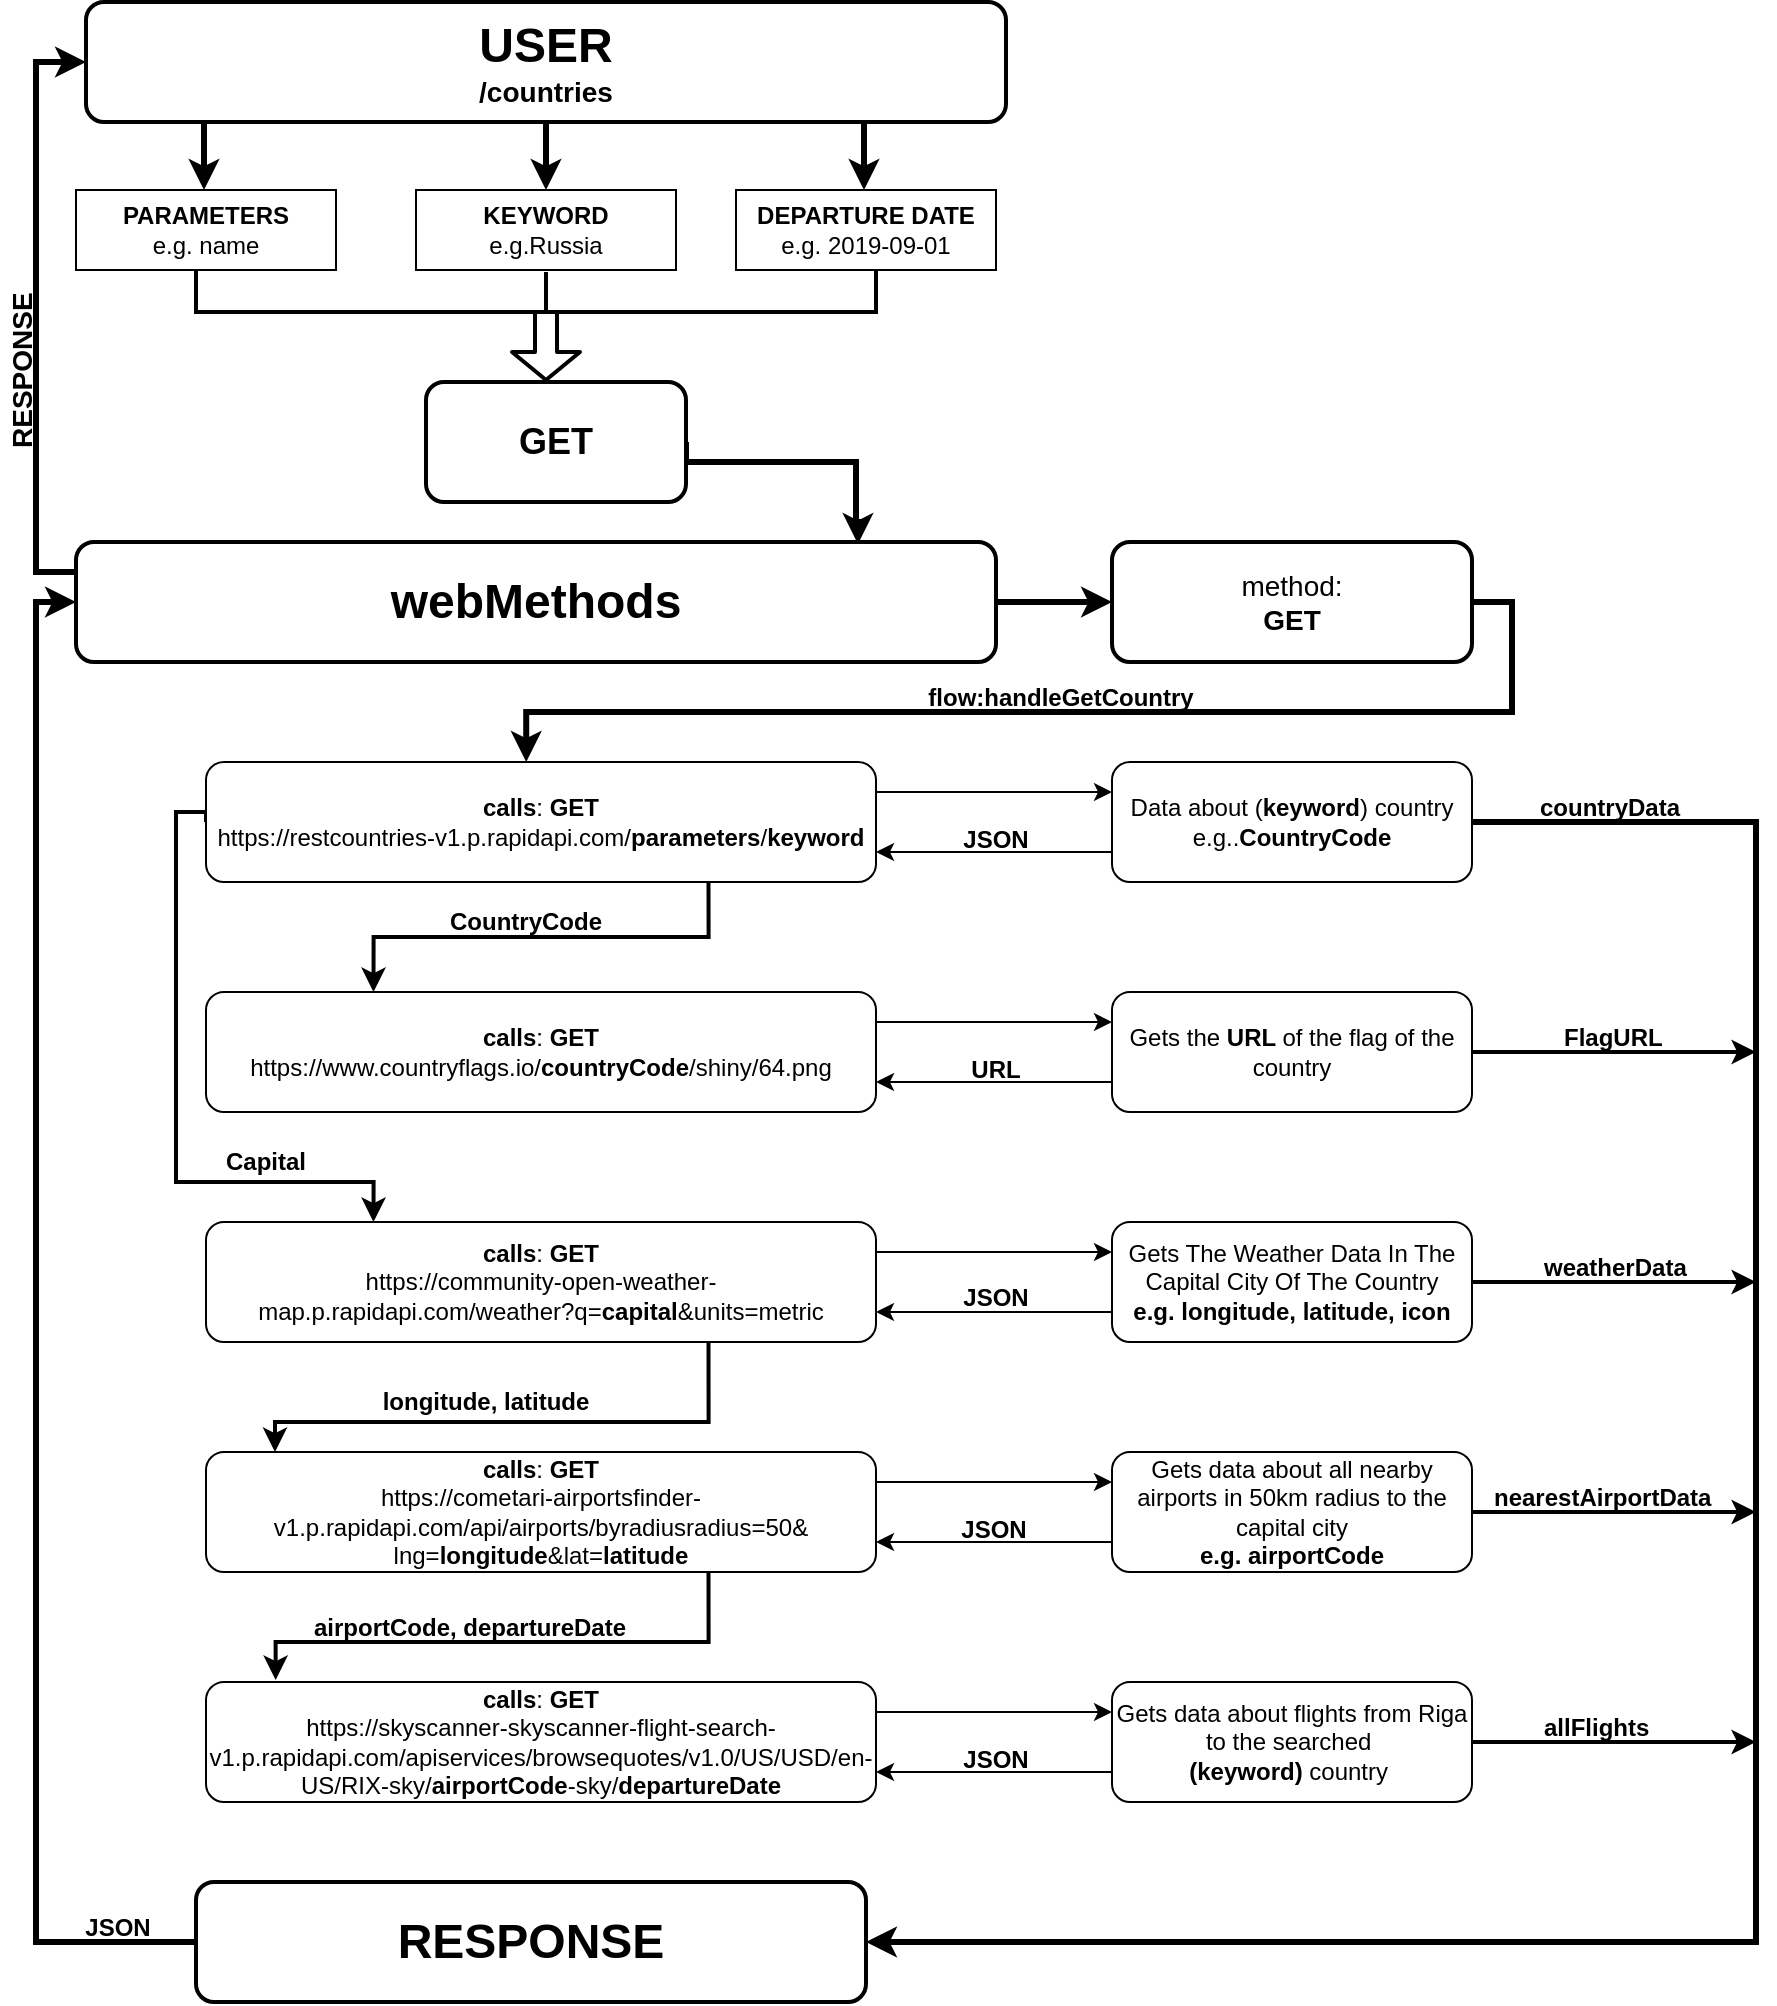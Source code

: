 <mxfile version="11.2.1" type="device" pages="1"><diagram id="ODnP3bsLy9KbO-DrQVtR" name="Page-1"><mxGraphModel dx="1182" dy="1834" grid="1" gridSize="10" guides="1" tooltips="1" connect="1" arrows="1" fold="1" page="1" pageScale="1" pageWidth="850" pageHeight="1100" math="0" shadow="0"><root><mxCell id="0"/><mxCell id="1" parent="0"/><mxCell id="Mj42kx7gsax54CaRsXMv-230" style="edgeStyle=orthogonalEdgeStyle;rounded=0;orthogonalLoop=1;jettySize=auto;html=1;exitX=0.5;exitY=1;exitDx=0;exitDy=0;entryX=0.5;entryY=0;entryDx=0;entryDy=0;strokeColor=#000000;strokeWidth=3;" parent="1" source="Mj42kx7gsax54CaRsXMv-1" target="Mj42kx7gsax54CaRsXMv-11" edge="1"><mxGeometry relative="1" as="geometry"/></mxCell><mxCell id="Mj42kx7gsax54CaRsXMv-1" value="&lt;font&gt;&lt;b&gt;&lt;span style=&quot;font-size: 24px&quot;&gt;USER&lt;/span&gt;&lt;br&gt;&lt;font style=&quot;font-size: 14px&quot;&gt;/countries&lt;/font&gt;&lt;br&gt;&lt;/b&gt;&lt;/font&gt;" style="rounded=1;whiteSpace=wrap;html=1;strokeWidth=2;" parent="1" vertex="1"><mxGeometry x="205" y="-100" width="460" height="60" as="geometry"/></mxCell><mxCell id="Mj42kx7gsax54CaRsXMv-240" style="edgeStyle=orthogonalEdgeStyle;rounded=0;orthogonalLoop=1;jettySize=auto;html=1;exitX=1;exitY=0.5;exitDx=0;exitDy=0;strokeColor=#000000;strokeWidth=3;entryX=0.85;entryY=0.017;entryDx=0;entryDy=0;entryPerimeter=0;" parent="1" source="Mj42kx7gsax54CaRsXMv-8" target="Mj42kx7gsax54CaRsXMv-74" edge="1"><mxGeometry relative="1" as="geometry"><mxPoint x="570" y="160" as="targetPoint"/><Array as="points"><mxPoint x="590" y="130"/><mxPoint x="590" y="160"/><mxPoint x="591" y="160"/></Array></mxGeometry></mxCell><mxCell id="Mj42kx7gsax54CaRsXMv-8" value="&lt;font style=&quot;font-size: 18px&quot;&gt;&lt;b&gt;GET&lt;/b&gt;&lt;/font&gt;" style="rounded=1;whiteSpace=wrap;html=1;strokeWidth=2;" parent="1" vertex="1"><mxGeometry x="375" y="90" width="130" height="60" as="geometry"/></mxCell><mxCell id="Mj42kx7gsax54CaRsXMv-10" value="&lt;font style=&quot;font-size: 12px&quot;&gt;&lt;b&gt;PARAMETERS&lt;br&gt;&lt;/b&gt;e.g. name&lt;/font&gt;" style="rounded=0;whiteSpace=wrap;html=1;" parent="1" vertex="1"><mxGeometry x="200" y="-6" width="130" height="40" as="geometry"/></mxCell><mxCell id="Mj42kx7gsax54CaRsXMv-11" value="&lt;b&gt;KEYWORD&lt;br&gt;&lt;/b&gt;e.g.Russia" style="rounded=0;whiteSpace=wrap;html=1;" parent="1" vertex="1"><mxGeometry x="370" y="-6" width="130" height="40" as="geometry"/></mxCell><mxCell id="Mj42kx7gsax54CaRsXMv-228" value="&lt;b&gt;DEPARTURE DATE&lt;br&gt;&lt;/b&gt;e.g. 2019-09-01" style="rounded=0;whiteSpace=wrap;html=1;" parent="1" vertex="1"><mxGeometry x="530" y="-6" width="130" height="40" as="geometry"/></mxCell><mxCell id="Mj42kx7gsax54CaRsXMv-106" style="edgeStyle=orthogonalEdgeStyle;rounded=0;orthogonalLoop=1;jettySize=auto;html=1;exitX=1;exitY=0.5;exitDx=0;exitDy=0;entryX=0.478;entryY=0;entryDx=0;entryDy=0;entryPerimeter=0;fillColor=#fff2cc;strokeColor=#000000;strokeWidth=3;" parent="1" source="Mj42kx7gsax54CaRsXMv-47" target="Mj42kx7gsax54CaRsXMv-81" edge="1"><mxGeometry relative="1" as="geometry"/></mxCell><mxCell id="Mj42kx7gsax54CaRsXMv-47" value="&lt;font style=&quot;font-size: 14px&quot;&gt;method:&lt;br&gt;&lt;b&gt;GET&lt;/b&gt;&lt;/font&gt;" style="rounded=1;whiteSpace=wrap;html=1;strokeWidth=2;" parent="1" vertex="1"><mxGeometry x="718" y="170" width="180" height="60" as="geometry"/></mxCell><mxCell id="Mj42kx7gsax54CaRsXMv-111" style="edgeStyle=orthogonalEdgeStyle;rounded=0;orthogonalLoop=1;jettySize=auto;html=1;exitX=0;exitY=0.5;exitDx=0;exitDy=0;entryX=0.25;entryY=0;entryDx=0;entryDy=0;strokeWidth=2;" parent="1" source="Mj42kx7gsax54CaRsXMv-81" target="Mj42kx7gsax54CaRsXMv-100" edge="1"><mxGeometry relative="1" as="geometry"><mxPoint x="428" y="490" as="targetPoint"/><Array as="points"><mxPoint x="265" y="305"/><mxPoint x="250" y="305"/><mxPoint x="250" y="490"/><mxPoint x="349" y="490"/></Array></mxGeometry></mxCell><mxCell id="Mj42kx7gsax54CaRsXMv-129" style="edgeStyle=orthogonalEdgeStyle;rounded=0;orthogonalLoop=1;jettySize=auto;html=1;exitX=0.75;exitY=1;exitDx=0;exitDy=0;entryX=0.25;entryY=0;entryDx=0;entryDy=0;strokeWidth=2;" parent="1" source="Mj42kx7gsax54CaRsXMv-81" target="Mj42kx7gsax54CaRsXMv-88" edge="1"><mxGeometry relative="1" as="geometry"><mxPoint x="340" y="400" as="targetPoint"/></mxGeometry></mxCell><mxCell id="Mj42kx7gsax54CaRsXMv-147" style="edgeStyle=orthogonalEdgeStyle;rounded=0;orthogonalLoop=1;jettySize=auto;html=1;exitX=1;exitY=0.25;exitDx=0;exitDy=0;entryX=0;entryY=0.25;entryDx=0;entryDy=0;" parent="1" source="Mj42kx7gsax54CaRsXMv-81" target="Mj42kx7gsax54CaRsXMv-52" edge="1"><mxGeometry relative="1" as="geometry"/></mxCell><mxCell id="Mj42kx7gsax54CaRsXMv-81" value="&lt;b&gt;calls&lt;/b&gt;: &lt;b&gt;GET&lt;/b&gt;&lt;br&gt;https://restcountries-v1.p.rapidapi.com/&lt;b&gt;parameters&lt;/b&gt;/&lt;b&gt;keyword&lt;/b&gt;" style="rounded=1;whiteSpace=wrap;html=1;" parent="1" vertex="1"><mxGeometry x="265" y="280" width="335" height="60" as="geometry"/></mxCell><mxCell id="Mj42kx7gsax54CaRsXMv-93" style="edgeStyle=orthogonalEdgeStyle;rounded=0;orthogonalLoop=1;jettySize=auto;html=1;exitX=1;exitY=0.25;exitDx=0;exitDy=0;entryX=0;entryY=0.25;entryDx=0;entryDy=0;" parent="1" source="Mj42kx7gsax54CaRsXMv-88" target="Mj42kx7gsax54CaRsXMv-67" edge="1"><mxGeometry relative="1" as="geometry"/></mxCell><mxCell id="Mj42kx7gsax54CaRsXMv-88" value="&lt;b&gt;calls&lt;/b&gt;:&amp;nbsp;&lt;b&gt;GET&lt;br&gt;&lt;/b&gt;https://www.countryflags.io/&lt;b&gt;countryCode&lt;/b&gt;/shiny/64.png" style="rounded=1;whiteSpace=wrap;html=1;" parent="1" vertex="1"><mxGeometry x="265" y="395" width="335" height="60" as="geometry"/></mxCell><mxCell id="Mj42kx7gsax54CaRsXMv-121" style="edgeStyle=orthogonalEdgeStyle;rounded=0;orthogonalLoop=1;jettySize=auto;html=1;exitX=0.75;exitY=1;exitDx=0;exitDy=0;entryX=0.103;entryY=0;entryDx=0;entryDy=0;entryPerimeter=0;strokeWidth=2;" parent="1" source="Mj42kx7gsax54CaRsXMv-100" target="Mj42kx7gsax54CaRsXMv-117" edge="1"><mxGeometry relative="1" as="geometry"><Array as="points"><mxPoint x="516" y="610"/><mxPoint x="300" y="610"/></Array></mxGeometry></mxCell><mxCell id="Mj42kx7gsax54CaRsXMv-153" style="edgeStyle=orthogonalEdgeStyle;rounded=0;orthogonalLoop=1;jettySize=auto;html=1;exitX=1;exitY=0.25;exitDx=0;exitDy=0;entryX=0;entryY=0.25;entryDx=0;entryDy=0;" parent="1" source="Mj42kx7gsax54CaRsXMv-100" target="Mj42kx7gsax54CaRsXMv-63" edge="1"><mxGeometry relative="1" as="geometry"/></mxCell><mxCell id="Mj42kx7gsax54CaRsXMv-100" value="&lt;b&gt;calls&lt;/b&gt;:&amp;nbsp;&lt;b&gt;GET&lt;/b&gt;&lt;br&gt;https://community-open-weather-map.p.rapidapi.com/weather?q=&lt;b&gt;capital&lt;/b&gt;&amp;amp;units=metric" style="rounded=1;whiteSpace=wrap;html=1;" parent="1" vertex="1"><mxGeometry x="265" y="510" width="335" height="60" as="geometry"/></mxCell><mxCell id="Mj42kx7gsax54CaRsXMv-157" style="edgeStyle=orthogonalEdgeStyle;rounded=0;orthogonalLoop=1;jettySize=auto;html=1;exitX=1;exitY=0.25;exitDx=0;exitDy=0;entryX=0;entryY=0.25;entryDx=0;entryDy=0;" parent="1" source="Mj42kx7gsax54CaRsXMv-117" target="Mj42kx7gsax54CaRsXMv-123" edge="1"><mxGeometry relative="1" as="geometry"/></mxCell><mxCell id="Mj42kx7gsax54CaRsXMv-227" style="edgeStyle=orthogonalEdgeStyle;rounded=0;orthogonalLoop=1;jettySize=auto;html=1;exitX=0.75;exitY=1;exitDx=0;exitDy=0;entryX=0.104;entryY=-0.017;entryDx=0;entryDy=0;entryPerimeter=0;strokeColor=#000000;strokeWidth=2;" parent="1" source="Mj42kx7gsax54CaRsXMv-117" target="Mj42kx7gsax54CaRsXMv-170" edge="1"><mxGeometry relative="1" as="geometry"><Array as="points"><mxPoint x="516" y="720"/><mxPoint x="300" y="720"/></Array></mxGeometry></mxCell><mxCell id="Mj42kx7gsax54CaRsXMv-117" value="&lt;b&gt;calls&lt;/b&gt;:&amp;nbsp;&lt;b&gt;GET&lt;br&gt;&lt;/b&gt;https://cometari-airportsfinder-v1.p.rapidapi.com/api/airports/byradiusradius=50&amp;amp;&lt;br&gt;lng=&lt;b&gt;longitude&lt;/b&gt;&amp;amp;lat=&lt;b&gt;latitude&lt;/b&gt;" style="rounded=1;whiteSpace=wrap;html=1;" parent="1" vertex="1"><mxGeometry x="265" y="625" width="335" height="60" as="geometry"/></mxCell><mxCell id="Mj42kx7gsax54CaRsXMv-174" style="edgeStyle=orthogonalEdgeStyle;rounded=0;orthogonalLoop=1;jettySize=auto;html=1;exitX=1;exitY=0.25;exitDx=0;exitDy=0;entryX=0;entryY=0.25;entryDx=0;entryDy=0;" parent="1" source="Mj42kx7gsax54CaRsXMv-170" target="Mj42kx7gsax54CaRsXMv-172" edge="1"><mxGeometry relative="1" as="geometry"/></mxCell><mxCell id="Mj42kx7gsax54CaRsXMv-170" value="&lt;b&gt;calls&lt;/b&gt;:&amp;nbsp;&lt;b&gt;GET&lt;br&gt;&lt;/b&gt;https://skyscanner-skyscanner-flight-search-v1.p.rapidapi.com/apiservices/browsequotes/v1.0/US/USD/en-US/RIX-sky/&lt;b&gt;airportCode&lt;/b&gt;-sky/&lt;b&gt;departureDate&lt;/b&gt;" style="rounded=1;whiteSpace=wrap;html=1;" parent="1" vertex="1"><mxGeometry x="265" y="740" width="335" height="60" as="geometry"/></mxCell><mxCell id="Mj42kx7gsax54CaRsXMv-175" style="edgeStyle=orthogonalEdgeStyle;rounded=0;orthogonalLoop=1;jettySize=auto;html=1;exitX=0;exitY=0.75;exitDx=0;exitDy=0;entryX=1;entryY=0.75;entryDx=0;entryDy=0;" parent="1" source="Mj42kx7gsax54CaRsXMv-172" target="Mj42kx7gsax54CaRsXMv-170" edge="1"><mxGeometry relative="1" as="geometry"/></mxCell><mxCell id="Mj42kx7gsax54CaRsXMv-199" style="edgeStyle=orthogonalEdgeStyle;rounded=0;orthogonalLoop=1;jettySize=auto;html=1;exitX=1;exitY=0.5;exitDx=0;exitDy=0;strokeColor=#000000;strokeWidth=2;" parent="1" source="Mj42kx7gsax54CaRsXMv-172" edge="1"><mxGeometry relative="1" as="geometry"><mxPoint x="1040" y="770" as="targetPoint"/></mxGeometry></mxCell><mxCell id="Mj42kx7gsax54CaRsXMv-172" value="Gets data about flights from Riga to the searched&amp;nbsp;&lt;br&gt;&lt;b&gt;(keyword) &lt;/b&gt;country&amp;nbsp;" style="rounded=1;whiteSpace=wrap;html=1;" parent="1" vertex="1"><mxGeometry x="718" y="740" width="180" height="60" as="geometry"/></mxCell><mxCell id="Mj42kx7gsax54CaRsXMv-155" style="edgeStyle=orthogonalEdgeStyle;rounded=0;orthogonalLoop=1;jettySize=auto;html=1;exitX=0;exitY=0.75;exitDx=0;exitDy=0;entryX=1;entryY=0.75;entryDx=0;entryDy=0;" parent="1" source="Mj42kx7gsax54CaRsXMv-123" target="Mj42kx7gsax54CaRsXMv-117" edge="1"><mxGeometry relative="1" as="geometry"/></mxCell><mxCell id="Mj42kx7gsax54CaRsXMv-198" style="edgeStyle=orthogonalEdgeStyle;rounded=0;orthogonalLoop=1;jettySize=auto;html=1;exitX=1;exitY=0.5;exitDx=0;exitDy=0;strokeColor=#000000;strokeWidth=2;" parent="1" source="Mj42kx7gsax54CaRsXMv-123" edge="1"><mxGeometry relative="1" as="geometry"><mxPoint x="1040" y="655" as="targetPoint"/></mxGeometry></mxCell><mxCell id="Mj42kx7gsax54CaRsXMv-123" value="Gets data about all nearby airports in 50km radius to the capital city&lt;br&gt;&lt;b&gt;e.g. airportCode&lt;/b&gt;" style="rounded=1;whiteSpace=wrap;html=1;" parent="1" vertex="1"><mxGeometry x="718" y="625" width="180" height="60" as="geometry"/></mxCell><mxCell id="Mj42kx7gsax54CaRsXMv-148" style="edgeStyle=orthogonalEdgeStyle;rounded=0;orthogonalLoop=1;jettySize=auto;html=1;exitX=0;exitY=0.75;exitDx=0;exitDy=0;entryX=1;entryY=0.75;entryDx=0;entryDy=0;" parent="1" source="Mj42kx7gsax54CaRsXMv-52" target="Mj42kx7gsax54CaRsXMv-81" edge="1"><mxGeometry relative="1" as="geometry"/></mxCell><mxCell id="Mj42kx7gsax54CaRsXMv-190" style="edgeStyle=orthogonalEdgeStyle;rounded=0;orthogonalLoop=1;jettySize=auto;html=1;exitX=1;exitY=0.5;exitDx=0;exitDy=0;strokeColor=#000000;strokeWidth=3;" parent="1" source="Mj42kx7gsax54CaRsXMv-52" target="Mj42kx7gsax54CaRsXMv-211" edge="1"><mxGeometry relative="1" as="geometry"><mxPoint x="730" y="880" as="targetPoint"/><Array as="points"><mxPoint x="1040" y="310"/><mxPoint x="1040" y="870"/></Array></mxGeometry></mxCell><mxCell id="Mj42kx7gsax54CaRsXMv-52" value="Data about (&lt;b&gt;keyword&lt;/b&gt;) country&lt;br&gt;e.g..&lt;b&gt;CountryCode&lt;/b&gt;" style="rounded=1;whiteSpace=wrap;html=1;" parent="1" vertex="1"><mxGeometry x="718" y="280" width="180" height="60" as="geometry"/></mxCell><mxCell id="Mj42kx7gsax54CaRsXMv-149" style="edgeStyle=orthogonalEdgeStyle;rounded=0;orthogonalLoop=1;jettySize=auto;html=1;exitX=0;exitY=0.75;exitDx=0;exitDy=0;entryX=1;entryY=0.75;entryDx=0;entryDy=0;" parent="1" source="Mj42kx7gsax54CaRsXMv-63" target="Mj42kx7gsax54CaRsXMv-100" edge="1"><mxGeometry relative="1" as="geometry"/></mxCell><mxCell id="Mj42kx7gsax54CaRsXMv-195" style="edgeStyle=orthogonalEdgeStyle;rounded=0;orthogonalLoop=1;jettySize=auto;html=1;exitX=1;exitY=0.5;exitDx=0;exitDy=0;strokeColor=#000000;strokeWidth=2;" parent="1" source="Mj42kx7gsax54CaRsXMv-63" edge="1"><mxGeometry relative="1" as="geometry"><mxPoint x="1040" y="540" as="targetPoint"/></mxGeometry></mxCell><mxCell id="Mj42kx7gsax54CaRsXMv-63" value="Gets The Weather Data In The Capital City Of The Country&lt;br&gt;&lt;b&gt;e.g. longitude, latitude, icon&lt;/b&gt;" style="rounded=1;whiteSpace=wrap;html=1;" parent="1" vertex="1"><mxGeometry x="718" y="510" width="180" height="60" as="geometry"/></mxCell><mxCell id="Mj42kx7gsax54CaRsXMv-58" value="&lt;b&gt;CountryCode&lt;/b&gt;" style="text;html=1;strokeColor=none;fillColor=none;align=center;verticalAlign=middle;whiteSpace=wrap;rounded=0;" parent="1" vertex="1"><mxGeometry x="375" y="350" width="100" height="20" as="geometry"/></mxCell><mxCell id="Mj42kx7gsax54CaRsXMv-95" style="edgeStyle=orthogonalEdgeStyle;rounded=0;orthogonalLoop=1;jettySize=auto;html=1;exitX=0;exitY=0.75;exitDx=0;exitDy=0;entryX=1;entryY=0.75;entryDx=0;entryDy=0;" parent="1" source="Mj42kx7gsax54CaRsXMv-67" target="Mj42kx7gsax54CaRsXMv-88" edge="1"><mxGeometry relative="1" as="geometry"/></mxCell><mxCell id="Mj42kx7gsax54CaRsXMv-194" style="edgeStyle=orthogonalEdgeStyle;orthogonalLoop=1;jettySize=auto;html=1;exitX=1;exitY=0.5;exitDx=0;exitDy=0;strokeColor=#000000;curved=1;strokeWidth=2;" parent="1" source="Mj42kx7gsax54CaRsXMv-67" edge="1"><mxGeometry relative="1" as="geometry"><mxPoint x="1040" y="425" as="targetPoint"/></mxGeometry></mxCell><mxCell id="Mj42kx7gsax54CaRsXMv-67" value="Gets the &lt;b&gt;URL &lt;/b&gt;of the flag of the country" style="rounded=1;whiteSpace=wrap;html=1;" parent="1" vertex="1"><mxGeometry x="718" y="395" width="180" height="60" as="geometry"/></mxCell><mxCell id="Mj42kx7gsax54CaRsXMv-158" style="edgeStyle=orthogonalEdgeStyle;rounded=0;orthogonalLoop=1;jettySize=auto;html=1;exitX=1;exitY=0.5;exitDx=0;exitDy=0;entryX=0;entryY=0.5;entryDx=0;entryDy=0;strokeWidth=3;" parent="1" source="Mj42kx7gsax54CaRsXMv-74" target="Mj42kx7gsax54CaRsXMv-47" edge="1"><mxGeometry relative="1" as="geometry"/></mxCell><mxCell id="Mj42kx7gsax54CaRsXMv-216" style="edgeStyle=orthogonalEdgeStyle;rounded=0;orthogonalLoop=1;jettySize=auto;html=1;exitX=0;exitY=0.25;exitDx=0;exitDy=0;strokeColor=#000000;entryX=0;entryY=0.5;entryDx=0;entryDy=0;strokeWidth=3;" parent="1" source="Mj42kx7gsax54CaRsXMv-74" target="Mj42kx7gsax54CaRsXMv-1" edge="1"><mxGeometry relative="1" as="geometry"><mxPoint x="160" y="110" as="targetPoint"/><Array as="points"><mxPoint x="180" y="185"/><mxPoint x="180" y="-70"/></Array></mxGeometry></mxCell><mxCell id="Mj42kx7gsax54CaRsXMv-74" value="&lt;font style=&quot;font-size: 24px&quot;&gt;&lt;b&gt;webMethods&lt;/b&gt;&lt;/font&gt;" style="rounded=1;whiteSpace=wrap;html=1;strokeWidth=2;" parent="1" vertex="1"><mxGeometry x="200" y="170" width="460" height="60" as="geometry"/></mxCell><mxCell id="Mj42kx7gsax54CaRsXMv-114" value="&lt;b&gt;flow:handleGetCountry&lt;/b&gt;" style="text;html=1;strokeColor=none;fillColor=none;align=center;verticalAlign=middle;whiteSpace=wrap;rounded=0;flipV=1;" parent="1" vertex="1"><mxGeometry x="650" y="238" width="85" height="20" as="geometry"/></mxCell><mxCell id="Mj42kx7gsax54CaRsXMv-122" value="&lt;b&gt;longitude, latitude&lt;/b&gt;" style="text;html=1;strokeColor=none;fillColor=none;align=center;verticalAlign=middle;whiteSpace=wrap;rounded=0;" parent="1" vertex="1"><mxGeometry x="350" y="590" width="110" height="20" as="geometry"/></mxCell><mxCell id="Mj42kx7gsax54CaRsXMv-131" value="&lt;b&gt;Capital&lt;/b&gt;" style="text;html=1;strokeColor=none;fillColor=none;align=center;verticalAlign=middle;whiteSpace=wrap;rounded=0;" parent="1" vertex="1"><mxGeometry x="260" y="470" width="70" height="20" as="geometry"/></mxCell><mxCell id="Mj42kx7gsax54CaRsXMv-179" value="&lt;b&gt;airportCode,&amp;nbsp;&lt;/b&gt;&lt;b&gt;departureDate&lt;/b&gt;" style="text;html=1;strokeColor=none;fillColor=none;align=center;verticalAlign=middle;whiteSpace=wrap;rounded=0;" parent="1" vertex="1"><mxGeometry x="362" y="702.5" width="70" height="20" as="geometry"/></mxCell><mxCell id="Mj42kx7gsax54CaRsXMv-181" value="&lt;b&gt;JSON&lt;/b&gt;" style="text;html=1;strokeColor=none;fillColor=none;align=center;verticalAlign=middle;whiteSpace=wrap;rounded=0;" parent="1" vertex="1"><mxGeometry x="640" y="309" width="40" height="20" as="geometry"/></mxCell><mxCell id="Mj42kx7gsax54CaRsXMv-182" value="&lt;b&gt;JSON&lt;/b&gt;" style="text;html=1;strokeColor=none;fillColor=none;align=center;verticalAlign=middle;whiteSpace=wrap;rounded=0;" parent="1" vertex="1"><mxGeometry x="639" y="654" width="40" height="20" as="geometry"/></mxCell><mxCell id="Mj42kx7gsax54CaRsXMv-183" value="&lt;b&gt;URL&lt;/b&gt;" style="text;html=1;strokeColor=none;fillColor=none;align=center;verticalAlign=middle;whiteSpace=wrap;rounded=0;" parent="1" vertex="1"><mxGeometry x="640" y="424" width="40" height="20" as="geometry"/></mxCell><mxCell id="Mj42kx7gsax54CaRsXMv-185" value="&lt;b&gt;JSON&lt;/b&gt;" style="text;html=1;strokeColor=none;fillColor=none;align=center;verticalAlign=middle;whiteSpace=wrap;rounded=0;" parent="1" vertex="1"><mxGeometry x="640" y="537.5" width="40" height="20" as="geometry"/></mxCell><mxCell id="Mj42kx7gsax54CaRsXMv-186" value="&lt;b&gt;JSON&lt;/b&gt;" style="text;html=1;strokeColor=none;fillColor=none;align=center;verticalAlign=middle;whiteSpace=wrap;rounded=0;" parent="1" vertex="1"><mxGeometry x="640" y="769" width="40" height="20" as="geometry"/></mxCell><mxCell id="Mj42kx7gsax54CaRsXMv-200" value="&lt;b&gt;countryData&lt;/b&gt;" style="text;html=1;resizable=0;points=[];autosize=1;align=left;verticalAlign=top;spacingTop=-4;" parent="1" vertex="1"><mxGeometry x="930" y="293" width="90" height="20" as="geometry"/></mxCell><mxCell id="Mj42kx7gsax54CaRsXMv-201" value="&lt;b&gt;FlagURL&lt;/b&gt;" style="text;html=1;resizable=0;points=[];autosize=1;align=left;verticalAlign=top;spacingTop=-4;" parent="1" vertex="1"><mxGeometry x="942" y="408" width="60" height="20" as="geometry"/></mxCell><mxCell id="Mj42kx7gsax54CaRsXMv-203" value="&lt;b&gt;nearestAirportData&lt;/b&gt;" style="text;html=1;resizable=0;points=[];autosize=1;align=left;verticalAlign=top;spacingTop=-4;" parent="1" vertex="1"><mxGeometry x="907" y="638" width="120" height="20" as="geometry"/></mxCell><mxCell id="Mj42kx7gsax54CaRsXMv-204" value="&lt;b&gt;allFlights&lt;/b&gt;" style="text;html=1;resizable=0;points=[];autosize=1;align=left;verticalAlign=top;spacingTop=-4;" parent="1" vertex="1"><mxGeometry x="932" y="753" width="70" height="20" as="geometry"/></mxCell><mxCell id="Mj42kx7gsax54CaRsXMv-205" value="&lt;b&gt;weatherData&lt;/b&gt;" style="text;html=1;resizable=0;points=[];autosize=1;align=left;verticalAlign=top;spacingTop=-4;" parent="1" vertex="1"><mxGeometry x="932" y="523" width="90" height="20" as="geometry"/></mxCell><mxCell id="Mj42kx7gsax54CaRsXMv-213" style="edgeStyle=orthogonalEdgeStyle;rounded=0;orthogonalLoop=1;jettySize=auto;html=1;exitX=0;exitY=0.5;exitDx=0;exitDy=0;strokeColor=#000000;entryX=0;entryY=0.5;entryDx=0;entryDy=0;strokeWidth=3;" parent="1" source="Mj42kx7gsax54CaRsXMv-211" target="Mj42kx7gsax54CaRsXMv-74" edge="1"><mxGeometry relative="1" as="geometry"><mxPoint x="140" y="130" as="targetPoint"/><Array as="points"><mxPoint x="180" y="870"/><mxPoint x="180" y="200"/></Array></mxGeometry></mxCell><mxCell id="Mj42kx7gsax54CaRsXMv-211" value="&lt;b&gt;&lt;font style=&quot;font-size: 24px&quot;&gt;RESPONSE&lt;/font&gt;&lt;/b&gt;" style="rounded=1;whiteSpace=wrap;html=1;strokeWidth=2;" parent="1" vertex="1"><mxGeometry x="260" y="840" width="335" height="60" as="geometry"/></mxCell><mxCell id="Mj42kx7gsax54CaRsXMv-214" value="&lt;b&gt;JSON&lt;/b&gt;" style="text;html=1;strokeColor=none;fillColor=none;align=center;verticalAlign=middle;whiteSpace=wrap;rounded=0;" parent="1" vertex="1"><mxGeometry x="201" y="853" width="40" height="20" as="geometry"/></mxCell><mxCell id="Mj42kx7gsax54CaRsXMv-222" value="&lt;font style=&quot;font-size: 14px&quot;&gt;&lt;b&gt;RESPONSE&lt;/b&gt;&lt;/font&gt;" style="text;html=1;resizable=0;points=[];autosize=1;align=left;verticalAlign=top;spacingTop=-4;flipV=1;rotation=-90;" parent="1" vertex="1"><mxGeometry x="127" y="70" width="90" height="20" as="geometry"/></mxCell><mxCell id="3deCGKC1s2ZVyB61xRuA-6" style="edgeStyle=orthogonalEdgeStyle;rounded=0;orthogonalLoop=1;jettySize=auto;html=1;exitX=0.5;exitY=1;exitDx=0;exitDy=0;entryX=0.5;entryY=0;entryDx=0;entryDy=0;strokeColor=#000000;strokeWidth=3;" edge="1" parent="1"><mxGeometry relative="1" as="geometry"><mxPoint x="264" y="-40" as="sourcePoint"/><mxPoint x="264" y="-6" as="targetPoint"/><Array as="points"><mxPoint x="264" y="-30"/><mxPoint x="264" y="-30"/></Array></mxGeometry></mxCell><mxCell id="3deCGKC1s2ZVyB61xRuA-7" style="edgeStyle=orthogonalEdgeStyle;rounded=0;orthogonalLoop=1;jettySize=auto;html=1;exitX=0.5;exitY=1;exitDx=0;exitDy=0;entryX=0.5;entryY=0;entryDx=0;entryDy=0;strokeColor=#000000;strokeWidth=3;" edge="1" parent="1"><mxGeometry relative="1" as="geometry"><mxPoint x="594" y="-40" as="sourcePoint"/><mxPoint x="594" y="-6" as="targetPoint"/></mxGeometry></mxCell><mxCell id="3deCGKC1s2ZVyB61xRuA-26" value="" style="shape=partialRectangle;whiteSpace=wrap;html=1;bottom=1;right=1;left=1;top=0;fillColor=none;routingCenterX=-0.5;strokeWidth=2;" vertex="1" parent="1"><mxGeometry x="260" y="35" width="340" height="20" as="geometry"/></mxCell><mxCell id="3deCGKC1s2ZVyB61xRuA-31" value="" style="line;strokeWidth=2;direction=north;html=1;" vertex="1" parent="1"><mxGeometry x="430" y="35" width="10" height="20" as="geometry"/></mxCell><mxCell id="3deCGKC1s2ZVyB61xRuA-37" value="" style="shape=flexArrow;endArrow=classic;html=1;strokeWidth=2;width=10;endSize=4;endWidth=21;" edge="1" parent="1"><mxGeometry width="50" height="50" relative="1" as="geometry"><mxPoint x="435" y="54" as="sourcePoint"/><mxPoint x="435" y="90" as="targetPoint"/></mxGeometry></mxCell></root></mxGraphModel></diagram></mxfile>